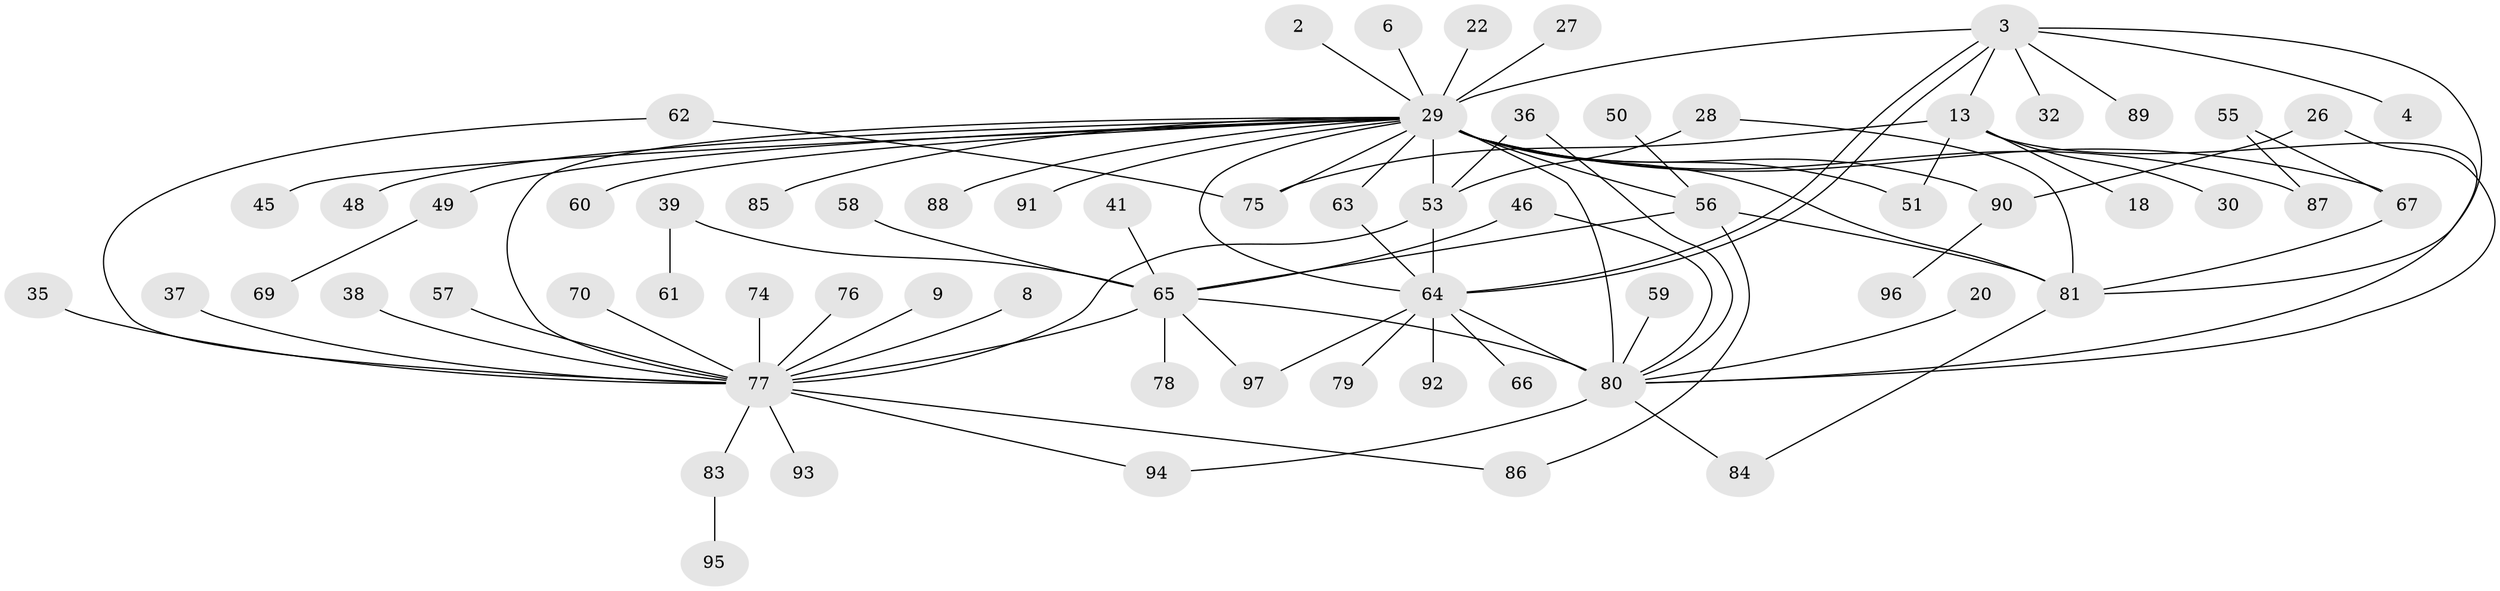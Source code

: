 // original degree distribution, {22: 0.010309278350515464, 1: 0.422680412371134, 10: 0.020618556701030927, 25: 0.010309278350515464, 2: 0.2268041237113402, 15: 0.010309278350515464, 11: 0.020618556701030927, 3: 0.13402061855670103, 9: 0.010309278350515464, 7: 0.020618556701030927, 6: 0.020618556701030927, 13: 0.010309278350515464, 5: 0.020618556701030927, 8: 0.010309278350515464, 4: 0.05154639175257732}
// Generated by graph-tools (version 1.1) at 2025/50/03/04/25 21:50:21]
// undirected, 67 vertices, 90 edges
graph export_dot {
graph [start="1"]
  node [color=gray90,style=filled];
  2;
  3;
  4;
  6;
  8;
  9;
  13;
  18;
  20;
  22;
  26;
  27;
  28;
  29 [super="+5"];
  30;
  32;
  35;
  36 [super="+16"];
  37;
  38;
  39;
  41;
  45;
  46;
  48;
  49 [super="+11"];
  50;
  51;
  53 [super="+15"];
  55;
  56 [super="+43"];
  57;
  58;
  59;
  60;
  61;
  62;
  63 [super="+52"];
  64 [super="+17"];
  65 [super="+54+40"];
  66;
  67 [super="+21"];
  69;
  70;
  74;
  75 [super="+73"];
  76;
  77 [super="+25+47"];
  78;
  79;
  80 [super="+68+72"];
  81 [super="+12"];
  83;
  84;
  85;
  86;
  87 [super="+14"];
  88;
  89 [super="+31"];
  90 [super="+71"];
  91;
  92;
  93;
  94;
  95;
  96;
  97 [super="+33+82+34"];
  2 -- 29;
  3 -- 4;
  3 -- 13;
  3 -- 32;
  3 -- 64 [weight=2];
  3 -- 64;
  3 -- 81 [weight=2];
  3 -- 29;
  3 -- 89;
  6 -- 29 [weight=2];
  8 -- 77;
  9 -- 77;
  13 -- 18;
  13 -- 30;
  13 -- 51;
  13 -- 75;
  13 -- 80 [weight=2];
  20 -- 80;
  22 -- 29 [weight=2];
  26 -- 90;
  26 -- 80;
  27 -- 29;
  28 -- 81;
  28 -- 53;
  29 -- 67;
  29 -- 56 [weight=4];
  29 -- 77 [weight=6];
  29 -- 80 [weight=5];
  29 -- 64 [weight=2];
  29 -- 75 [weight=2];
  29 -- 81 [weight=3];
  29 -- 85;
  29 -- 88;
  29 -- 90 [weight=3];
  29 -- 91;
  29 -- 45;
  29 -- 48;
  29 -- 49;
  29 -- 51;
  29 -- 53 [weight=2];
  29 -- 60;
  29 -- 63;
  29 -- 87;
  35 -- 77;
  36 -- 80;
  36 -- 53;
  37 -- 77;
  38 -- 77;
  39 -- 61;
  39 -- 65;
  41 -- 65;
  46 -- 80;
  46 -- 65;
  49 -- 69;
  50 -- 56;
  53 -- 64;
  53 -- 77;
  55 -- 67;
  55 -- 87;
  56 -- 81;
  56 -- 86;
  56 -- 65;
  57 -- 77;
  58 -- 65;
  59 -- 80;
  62 -- 75;
  62 -- 77;
  63 -- 64 [weight=2];
  64 -- 66;
  64 -- 92;
  64 -- 79;
  64 -- 80 [weight=2];
  64 -- 97;
  65 -- 77 [weight=6];
  65 -- 97;
  65 -- 78;
  65 -- 80;
  67 -- 81 [weight=2];
  70 -- 77;
  74 -- 77;
  76 -- 77;
  77 -- 83;
  77 -- 94;
  77 -- 93;
  77 -- 86;
  80 -- 84;
  80 -- 94;
  81 -- 84;
  83 -- 95;
  90 -- 96;
}
